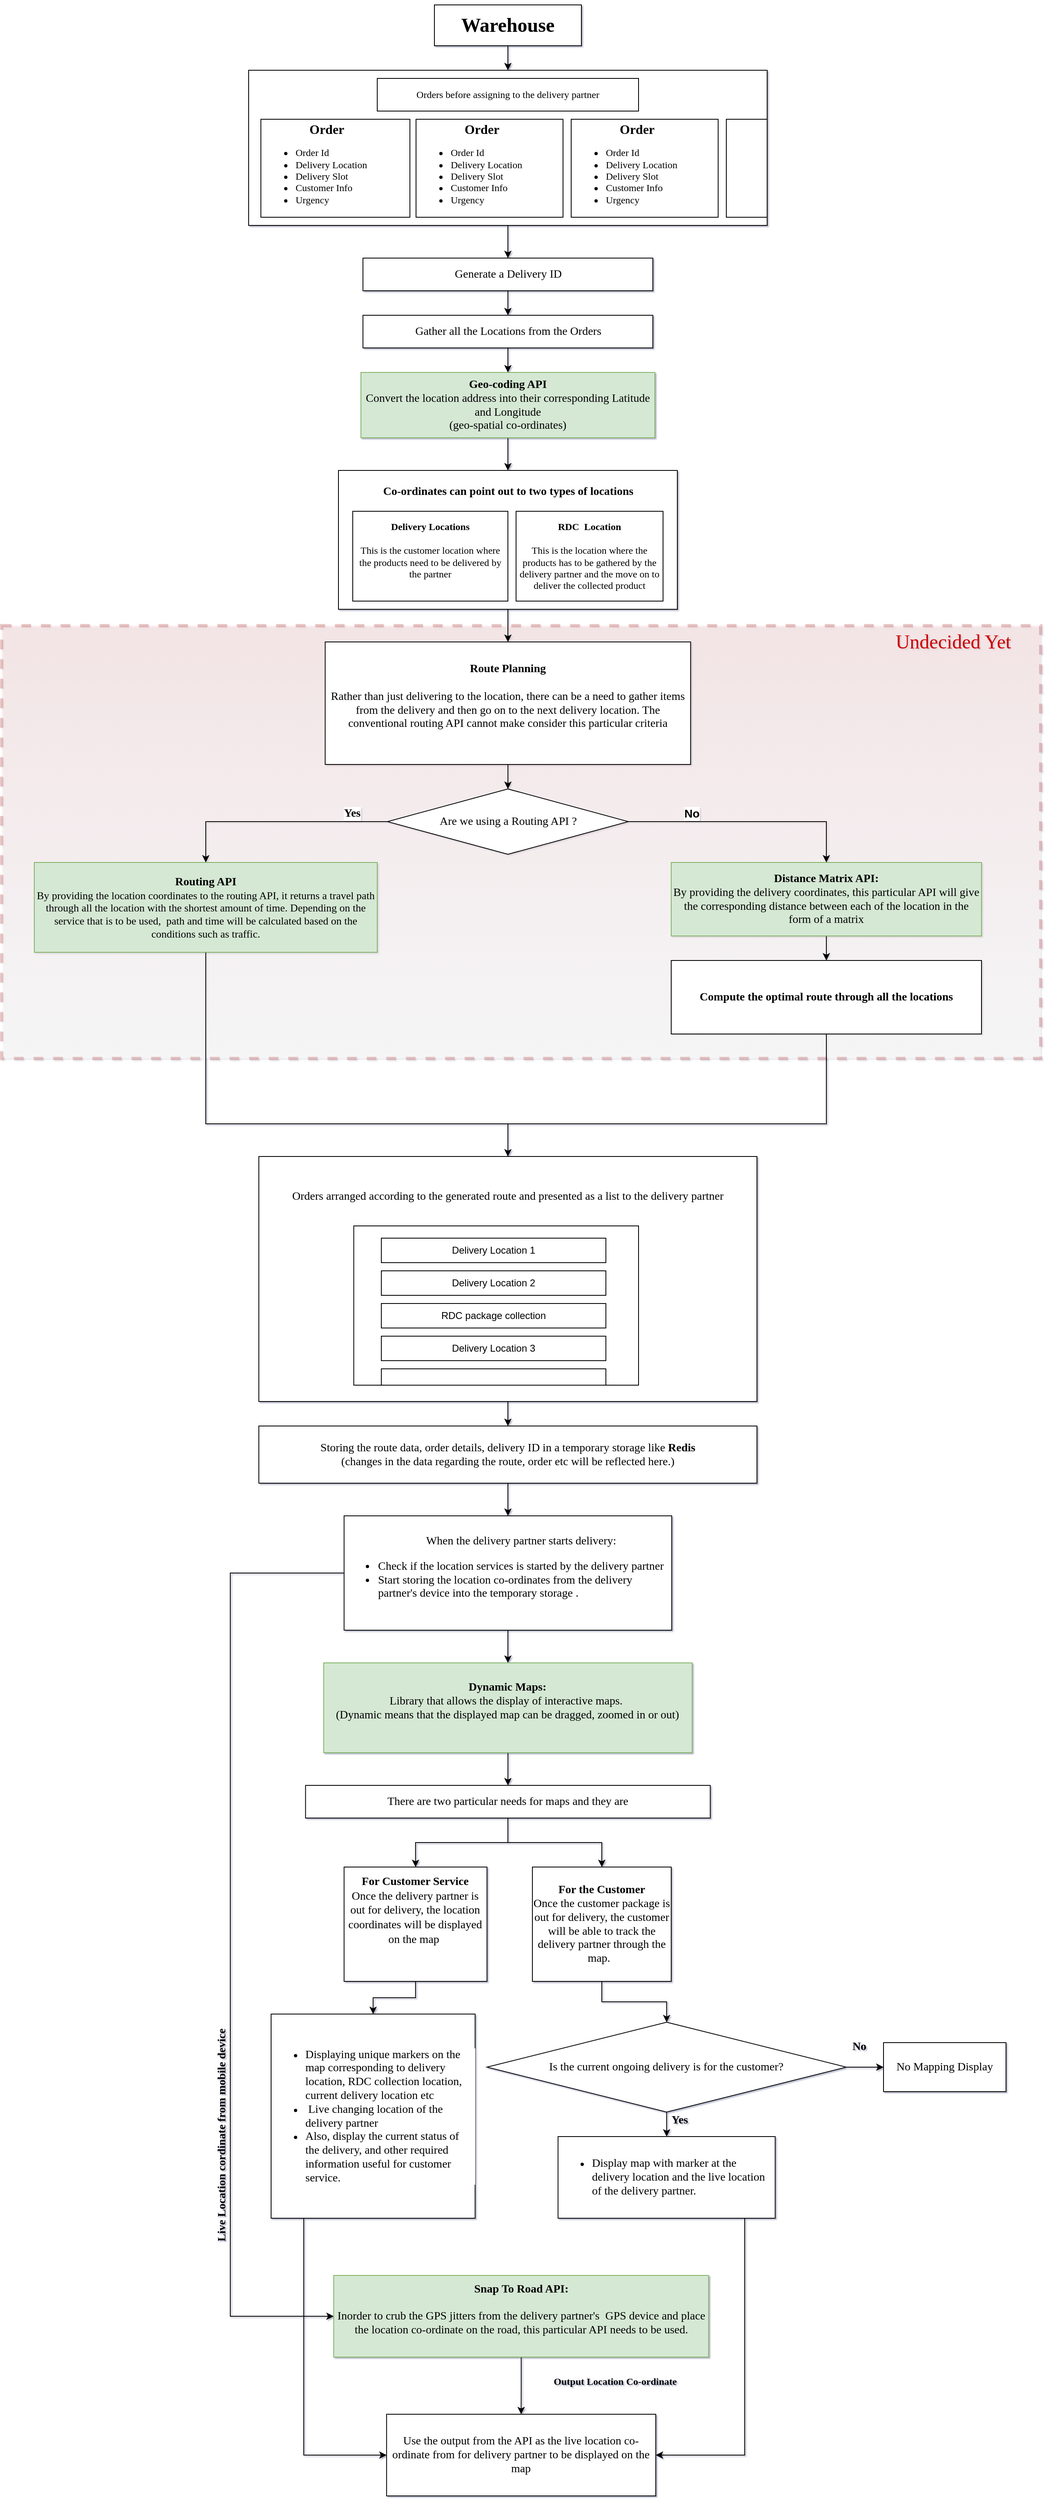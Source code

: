<mxfile version="13.7.3" type="device"><diagram id="f1ctl66feA2ZkfaD6JEI" name="Page-1"><mxGraphModel dx="2702" dy="1072" grid="1" gridSize="10" guides="1" tooltips="1" connect="1" arrows="1" fold="1" page="0" pageScale="1" pageWidth="850" pageHeight="1100" background="none" math="0" shadow="1"><root><mxCell id="0"/><mxCell id="1" parent="0"/><mxCell id="3Jhx23jRcLr4GJzRFLqN-94" style="edgeStyle=orthogonalEdgeStyle;rounded=0;orthogonalLoop=1;jettySize=auto;html=1;" edge="1" parent="1" source="3Jhx23jRcLr4GJzRFLqN-87" target="3Jhx23jRcLr4GJzRFLqN-85"><mxGeometry relative="1" as="geometry"/></mxCell><mxCell id="3Jhx23jRcLr4GJzRFLqN-95" style="edgeStyle=orthogonalEdgeStyle;rounded=0;orthogonalLoop=1;jettySize=auto;html=1;entryX=0.5;entryY=0;entryDx=0;entryDy=0;" edge="1" parent="1" source="3Jhx23jRcLr4GJzRFLqN-87" target="3Jhx23jRcLr4GJzRFLqN-86"><mxGeometry relative="1" as="geometry"/></mxCell><mxCell id="3Jhx23jRcLr4GJzRFLqN-87" value="&lt;font face=&quot;Montserrat&quot; data-font-src=&quot;https://fonts.googleapis.com/css?family=Montserrat&quot; style=&quot;font-size: 14px&quot;&gt;There are two particular needs for maps and they are&lt;br&gt;&lt;/font&gt;" style="rounded=0;whiteSpace=wrap;html=1;shadow=0;glass=0;sketch=0;strokeWidth=1;" vertex="1" parent="1"><mxGeometry x="-577.81" y="1930" width="495.62" height="40" as="geometry"/></mxCell><mxCell id="3Jhx23jRcLr4GJzRFLqN-61" value="" style="rounded=0;whiteSpace=wrap;html=1;shadow=0;fillColor=#f8cecc;opacity=30;strokeColor=#b85450;gradientColor=#ffffff;imageVerticalAlign=top;imageAlign=center;backgroundOutline=0;imageAspect=1;glass=0;sketch=0;dashed=1;strokeWidth=4;" vertex="1" parent="1"><mxGeometry x="-950" y="510" width="1272.5" height="530" as="geometry"/></mxCell><mxCell id="3Jhx23jRcLr4GJzRFLqN-28" style="edgeStyle=orthogonalEdgeStyle;rounded=0;orthogonalLoop=1;jettySize=auto;html=1;" edge="1" parent="1" source="3Jhx23jRcLr4GJzRFLqN-1" target="3Jhx23jRcLr4GJzRFLqN-6"><mxGeometry relative="1" as="geometry"/></mxCell><mxCell id="3Jhx23jRcLr4GJzRFLqN-1" value="&lt;h1&gt;&lt;font face=&quot;Montserrat&quot; data-font-src=&quot;https://fonts.googleapis.com/css?family=Montserrat&quot;&gt;Warehouse&lt;/font&gt;&lt;/h1&gt;" style="rounded=0;whiteSpace=wrap;html=1;" vertex="1" parent="1"><mxGeometry x="-420" y="-250" width="180" height="50" as="geometry"/></mxCell><mxCell id="3Jhx23jRcLr4GJzRFLqN-77" style="edgeStyle=orthogonalEdgeStyle;rounded=0;orthogonalLoop=1;jettySize=auto;html=1;entryX=0.5;entryY=0;entryDx=0;entryDy=0;" edge="1" parent="1" source="3Jhx23jRcLr4GJzRFLqN-6" target="3Jhx23jRcLr4GJzRFLqN-76"><mxGeometry relative="1" as="geometry"/></mxCell><mxCell id="3Jhx23jRcLr4GJzRFLqN-6" value="&lt;h4&gt;&lt;br&gt;&lt;/h4&gt;" style="whiteSpace=wrap;html=1;rounded=0;align=right;" vertex="1" parent="1"><mxGeometry x="-647.5" y="-170" width="635" height="190" as="geometry"/></mxCell><mxCell id="3Jhx23jRcLr4GJzRFLqN-9" value="&lt;div&gt;&lt;b style=&quot;font-family: &amp;#34;montserrat&amp;#34;&quot;&gt;&amp;nbsp; &amp;nbsp; &amp;nbsp; &amp;nbsp; &amp;nbsp; &amp;nbsp; &amp;nbsp; &amp;nbsp; &amp;nbsp; &amp;nbsp;&lt;font style=&quot;font-size: 16px&quot;&gt;Order&lt;/font&gt;&lt;/b&gt;&lt;/div&gt;&lt;font data-font-src=&quot;https://fonts.googleapis.com/css?family=Montserrat&quot; face=&quot;Montserrat&quot;&gt;&lt;ul&gt;&lt;li&gt;&lt;font data-font-src=&quot;https://fonts.googleapis.com/css?family=Montserrat&quot; face=&quot;Montserrat&quot;&gt;Order Id&lt;/font&gt;&lt;/li&gt;&lt;li&gt;Delivery Location&lt;/li&gt;&lt;li&gt;&lt;div&gt;Delivery Slot&lt;/div&gt;&lt;/li&gt;&lt;li&gt;Customer Info&lt;/li&gt;&lt;li&gt;&lt;div&gt;Urgency&lt;/div&gt;&lt;/li&gt;&lt;/ul&gt;&lt;/font&gt;" style="rounded=0;whiteSpace=wrap;html=1;align=left;" vertex="1" parent="1"><mxGeometry x="-632.5" y="-110" width="182.5" height="120" as="geometry"/></mxCell><mxCell id="3Jhx23jRcLr4GJzRFLqN-21" value="&lt;div&gt;&lt;b style=&quot;font-family: &amp;#34;montserrat&amp;#34;&quot;&gt;&amp;nbsp; &amp;nbsp; &amp;nbsp; &amp;nbsp; &amp;nbsp; &amp;nbsp; &amp;nbsp; &amp;nbsp; &amp;nbsp; &amp;nbsp;&lt;font style=&quot;font-size: 16px&quot;&gt;Order&lt;/font&gt;&lt;/b&gt;&lt;/div&gt;&lt;font data-font-src=&quot;https://fonts.googleapis.com/css?family=Montserrat&quot; face=&quot;Montserrat&quot;&gt;&lt;ul&gt;&lt;li&gt;&lt;font data-font-src=&quot;https://fonts.googleapis.com/css?family=Montserrat&quot; face=&quot;Montserrat&quot;&gt;Order Id&lt;/font&gt;&lt;/li&gt;&lt;li&gt;Delivery Location&lt;/li&gt;&lt;li&gt;Delivery Slot&lt;/li&gt;&lt;li&gt;Customer Info&lt;/li&gt;&lt;li&gt;Urgency&lt;/li&gt;&lt;/ul&gt;&lt;/font&gt;" style="rounded=0;whiteSpace=wrap;html=1;align=left;" vertex="1" parent="1"><mxGeometry x="-442.5" y="-110" width="180" height="120" as="geometry"/></mxCell><mxCell id="3Jhx23jRcLr4GJzRFLqN-22" value="&lt;div&gt;&lt;b style=&quot;font-family: &amp;#34;montserrat&amp;#34;&quot;&gt;&amp;nbsp; &amp;nbsp; &amp;nbsp; &amp;nbsp; &amp;nbsp; &amp;nbsp; &amp;nbsp; &amp;nbsp; &amp;nbsp; &amp;nbsp;&lt;font style=&quot;font-size: 16px&quot;&gt;Order&lt;/font&gt;&lt;/b&gt;&lt;/div&gt;&lt;font data-font-src=&quot;https://fonts.googleapis.com/css?family=Montserrat&quot; face=&quot;Montserrat&quot;&gt;&lt;ul&gt;&lt;li&gt;&lt;font data-font-src=&quot;https://fonts.googleapis.com/css?family=Montserrat&quot; face=&quot;Montserrat&quot;&gt;Order Id&lt;/font&gt;&lt;/li&gt;&lt;li&gt;Delivery Location&lt;/li&gt;&lt;li&gt;Delivery Slot&lt;/li&gt;&lt;li&gt;Customer Info&lt;/li&gt;&lt;li&gt;Urgency&lt;/li&gt;&lt;/ul&gt;&lt;/font&gt;" style="rounded=0;whiteSpace=wrap;html=1;align=left;" vertex="1" parent="1"><mxGeometry x="-252.5" y="-110" width="180" height="120" as="geometry"/></mxCell><mxCell id="3Jhx23jRcLr4GJzRFLqN-25" value="&lt;font face=&quot;Montserrat&quot; data-font-src=&quot;https://fonts.googleapis.com/css?family=Montserrat&quot;&gt;Orders before assigning to the delivery partner&lt;/font&gt;" style="rounded=0;whiteSpace=wrap;html=1;" vertex="1" parent="1"><mxGeometry x="-490" y="-160" width="320" height="40" as="geometry"/></mxCell><mxCell id="3Jhx23jRcLr4GJzRFLqN-30" value="&lt;font style=&quot;font-size: 14px&quot; face=&quot;Montserrat&quot; data-font-src=&quot;https://fonts.googleapis.com/css?family=Montserrat&quot;&gt;Gather all the Locations from the Orders&lt;/font&gt;" style="rounded=0;whiteSpace=wrap;html=1;" vertex="1" parent="1"><mxGeometry x="-507.5" y="130" width="355" height="40" as="geometry"/></mxCell><mxCell id="3Jhx23jRcLr4GJzRFLqN-31" value="" style="rounded=0;whiteSpace=wrap;html=1;align=left;" vertex="1" parent="1"><mxGeometry x="-62.5" y="-110" width="50" height="120" as="geometry"/></mxCell><mxCell id="3Jhx23jRcLr4GJzRFLqN-37" style="edgeStyle=orthogonalEdgeStyle;rounded=0;orthogonalLoop=1;jettySize=auto;html=1;" edge="1" parent="1" source="3Jhx23jRcLr4GJzRFLqN-35" target="3Jhx23jRcLr4GJzRFLqN-42"><mxGeometry relative="1" as="geometry"><mxPoint x="-573" y="940" as="targetPoint"/></mxGeometry></mxCell><mxCell id="3Jhx23jRcLr4GJzRFLqN-38" value="&lt;font style=&quot;font-size: 14px&quot; face=&quot;Montserrat&quot; data-font-src=&quot;https://fonts.googleapis.com/css?family=Montserrat&quot;&gt;&lt;b&gt;Yes&lt;/b&gt;&lt;/font&gt;" style="edgeLabel;html=1;align=center;verticalAlign=bottom;resizable=0;points=[];" vertex="1" connectable="0" parent="3Jhx23jRcLr4GJzRFLqN-37"><mxGeometry x="-0.67" y="-3" relative="1" as="geometry"><mxPoint x="1.5" y="3" as="offset"/></mxGeometry></mxCell><mxCell id="3Jhx23jRcLr4GJzRFLqN-46" style="edgeStyle=orthogonalEdgeStyle;rounded=0;orthogonalLoop=1;jettySize=auto;html=1;" edge="1" parent="1" source="3Jhx23jRcLr4GJzRFLqN-35" target="3Jhx23jRcLr4GJzRFLqN-43"><mxGeometry relative="1" as="geometry"/></mxCell><mxCell id="3Jhx23jRcLr4GJzRFLqN-47" value="&lt;span style=&quot;font-size: 14px&quot;&gt;&lt;b&gt;No&lt;/b&gt;&lt;/span&gt;" style="edgeLabel;html=1;align=center;verticalAlign=middle;resizable=0;points=[];" vertex="1" connectable="0" parent="3Jhx23jRcLr4GJzRFLqN-46"><mxGeometry x="0.032" y="8" relative="1" as="geometry"><mxPoint x="-73.5" y="-2" as="offset"/></mxGeometry></mxCell><mxCell id="3Jhx23jRcLr4GJzRFLqN-35" value="&lt;font face=&quot;Montserrat&quot; data-font-src=&quot;https://fonts.googleapis.com/css?family=Montserrat&quot; style=&quot;font-size: 14px&quot;&gt;Are we using a Routing API ?&lt;/font&gt;" style="rhombus;whiteSpace=wrap;html=1;rounded=0;" vertex="1" parent="1"><mxGeometry x="-477.5" y="710" width="295" height="80" as="geometry"/></mxCell><mxCell id="3Jhx23jRcLr4GJzRFLqN-64" style="edgeStyle=orthogonalEdgeStyle;rounded=0;orthogonalLoop=1;jettySize=auto;html=1;" edge="1" parent="1" source="3Jhx23jRcLr4GJzRFLqN-42" target="3Jhx23jRcLr4GJzRFLqN-63"><mxGeometry relative="1" as="geometry"><Array as="points"><mxPoint x="-700" y="1120"/><mxPoint x="-330" y="1120"/></Array></mxGeometry></mxCell><mxCell id="3Jhx23jRcLr4GJzRFLqN-42" value="&lt;font face=&quot;Montserrat&quot; data-font-src=&quot;https://fonts.googleapis.com/css?family=Montserrat&quot;&gt;&lt;b&gt;&lt;span style=&quot;font-size: 14px&quot;&gt;Routing API&lt;/span&gt;&lt;br&gt;&lt;/b&gt;&lt;font style=&quot;font-size: 13px&quot;&gt;By providing the location coordinates to the routing API, it returns a travel path through all the location with the shortest amount of time. Depending on the service that is to be used,&amp;nbsp; path and time will be calculated based on the conditions such as traffic.&lt;/font&gt;&lt;br&gt;&lt;/font&gt;" style="rounded=0;whiteSpace=wrap;html=1;fillColor=#d5e8d4;strokeColor=#82b366;" vertex="1" parent="1"><mxGeometry x="-910" y="800" width="420" height="110" as="geometry"/></mxCell><mxCell id="3Jhx23jRcLr4GJzRFLqN-49" value="" style="edgeStyle=orthogonalEdgeStyle;rounded=0;orthogonalLoop=1;jettySize=auto;html=1;" edge="1" parent="1" source="3Jhx23jRcLr4GJzRFLqN-43" target="3Jhx23jRcLr4GJzRFLqN-48"><mxGeometry relative="1" as="geometry"/></mxCell><mxCell id="3Jhx23jRcLr4GJzRFLqN-43" value="&lt;font style=&quot;font-size: 14px&quot; face=&quot;Montserrat&quot; data-font-src=&quot;https://fonts.googleapis.com/css?family=Montserrat&quot;&gt;&lt;b&gt;Distance Matrix API:&lt;/b&gt;&lt;br&gt;By providing the delivery coordinates, this particular API will give the corresponding distance between each of the location in the form of a matrix&lt;br&gt;&lt;/font&gt;" style="rounded=0;whiteSpace=wrap;html=1;fillColor=#d5e8d4;strokeColor=#82b366;" vertex="1" parent="1"><mxGeometry x="-130" y="800" width="380" height="90" as="geometry"/></mxCell><mxCell id="3Jhx23jRcLr4GJzRFLqN-51" value="" style="edgeStyle=orthogonalEdgeStyle;rounded=0;orthogonalLoop=1;jettySize=auto;html=1;" edge="1" parent="1" source="3Jhx23jRcLr4GJzRFLqN-44" target="3Jhx23jRcLr4GJzRFLqN-50"><mxGeometry relative="1" as="geometry"/></mxCell><mxCell id="3Jhx23jRcLr4GJzRFLqN-44" value="&lt;font face=&quot;Montserrat&quot; data-font-src=&quot;https://fonts.googleapis.com/css?family=Montserrat&quot; style=&quot;font-size: 14px&quot;&gt;&lt;b&gt;Geo-coding API&lt;/b&gt;&lt;br&gt;Convert the location address into their corresponding Latitude and Longitude&lt;br&gt;(geo-spatial co-ordinates)&lt;br&gt;&lt;/font&gt;" style="rounded=0;whiteSpace=wrap;html=1;fillColor=#d5e8d4;strokeColor=#82b366;" vertex="1" parent="1"><mxGeometry x="-510" y="200" width="360" height="80" as="geometry"/></mxCell><mxCell id="3Jhx23jRcLr4GJzRFLqN-45" value="" style="edgeStyle=orthogonalEdgeStyle;rounded=0;orthogonalLoop=1;jettySize=auto;html=1;" edge="1" parent="1" source="3Jhx23jRcLr4GJzRFLqN-30" target="3Jhx23jRcLr4GJzRFLqN-44"><mxGeometry relative="1" as="geometry"><mxPoint x="-330" y="190" as="sourcePoint"/><mxPoint x="-323" y="390" as="targetPoint"/></mxGeometry></mxCell><mxCell id="3Jhx23jRcLr4GJzRFLqN-66" style="edgeStyle=orthogonalEdgeStyle;rounded=0;orthogonalLoop=1;jettySize=auto;html=1;entryX=0.5;entryY=0;entryDx=0;entryDy=0;" edge="1" parent="1" source="3Jhx23jRcLr4GJzRFLqN-48" target="3Jhx23jRcLr4GJzRFLqN-63"><mxGeometry relative="1" as="geometry"><Array as="points"><mxPoint x="60" y="1120"/><mxPoint x="-330" y="1120"/><mxPoint x="-330" y="1180"/></Array></mxGeometry></mxCell><mxCell id="3Jhx23jRcLr4GJzRFLqN-48" value="&lt;font style=&quot;font-size: 14px&quot; face=&quot;Montserrat&quot; data-font-src=&quot;https://fonts.googleapis.com/css?family=Montserrat&quot;&gt;&lt;b&gt;Compute the optimal route through all the locations&lt;/b&gt;&lt;br&gt;&lt;/font&gt;" style="rounded=0;whiteSpace=wrap;html=1;" vertex="1" parent="1"><mxGeometry x="-130" y="920" width="380" height="90" as="geometry"/></mxCell><mxCell id="3Jhx23jRcLr4GJzRFLqN-57" value="" style="edgeStyle=orthogonalEdgeStyle;rounded=0;orthogonalLoop=1;jettySize=auto;html=1;" edge="1" parent="1" source="3Jhx23jRcLr4GJzRFLqN-50" target="3Jhx23jRcLr4GJzRFLqN-55"><mxGeometry relative="1" as="geometry"/></mxCell><mxCell id="3Jhx23jRcLr4GJzRFLqN-50" value="&lt;div&gt;&lt;b style=&quot;font-size: 14px ; font-family: &amp;#34;montserrat&amp;#34;&quot;&gt;Co-ordinates can point out to two types of locations&lt;/b&gt;&lt;/div&gt;&lt;div&gt;&lt;b style=&quot;font-size: 14px ; font-family: &amp;#34;montserrat&amp;#34;&quot;&gt;&lt;br&gt;&lt;/b&gt;&lt;/div&gt;&lt;div&gt;&lt;b style=&quot;font-size: 14px ; font-family: &amp;#34;montserrat&amp;#34;&quot;&gt;&lt;br&gt;&lt;/b&gt;&lt;/div&gt;&lt;div&gt;&lt;b style=&quot;font-size: 14px ; font-family: &amp;#34;montserrat&amp;#34;&quot;&gt;&lt;br&gt;&lt;/b&gt;&lt;/div&gt;&lt;div&gt;&lt;b style=&quot;font-size: 14px ; font-family: &amp;#34;montserrat&amp;#34;&quot;&gt;&lt;br&gt;&lt;/b&gt;&lt;/div&gt;&lt;div&gt;&lt;b style=&quot;font-size: 14px ; font-family: &amp;#34;montserrat&amp;#34;&quot;&gt;&lt;br&gt;&lt;/b&gt;&lt;/div&gt;&lt;div&gt;&lt;b style=&quot;font-size: 14px ; font-family: &amp;#34;montserrat&amp;#34;&quot;&gt;&lt;br&gt;&lt;/b&gt;&lt;/div&gt;&lt;div&gt;&lt;b style=&quot;font-size: 14px ; font-family: &amp;#34;montserrat&amp;#34;&quot;&gt;&lt;br&gt;&lt;/b&gt;&lt;/div&gt;" style="rounded=0;whiteSpace=wrap;html=1;align=center;" vertex="1" parent="1"><mxGeometry x="-537.5" y="320" width="415" height="170" as="geometry"/></mxCell><mxCell id="3Jhx23jRcLr4GJzRFLqN-52" value="&lt;font face=&quot;Montserrat&quot; data-font-src=&quot;https://fonts.googleapis.com/css?family=Montserrat&quot; style=&quot;font-size: 12px&quot;&gt;&lt;b&gt;Delivery Locations&lt;br&gt;&lt;/b&gt;&lt;br&gt;This is the customer location where the products need to be delivered by the partner&lt;br&gt;&amp;nbsp;&lt;/font&gt;" style="rounded=0;whiteSpace=wrap;html=1;" vertex="1" parent="1"><mxGeometry x="-520" y="370" width="190" height="110" as="geometry"/></mxCell><mxCell id="3Jhx23jRcLr4GJzRFLqN-53" value="&lt;font face=&quot;Montserrat&quot; data-font-src=&quot;https://fonts.googleapis.com/css?family=Montserrat&quot; size=&quot;1&quot;&gt;&lt;span style=&quot;font-size: 12px&quot;&gt;&lt;b&gt;RDC&amp;nbsp; Location&lt;br&gt;&lt;/b&gt;&lt;br&gt;This is the location where the products has to be gathered by the delivery partner and the move on to deliver the collected product&lt;br&gt;&lt;/span&gt;&lt;/font&gt;" style="rounded=0;whiteSpace=wrap;html=1;" vertex="1" parent="1"><mxGeometry x="-320" y="370" width="180" height="110" as="geometry"/></mxCell><mxCell id="3Jhx23jRcLr4GJzRFLqN-60" style="edgeStyle=orthogonalEdgeStyle;rounded=0;orthogonalLoop=1;jettySize=auto;html=1;" edge="1" parent="1" source="3Jhx23jRcLr4GJzRFLqN-55" target="3Jhx23jRcLr4GJzRFLqN-35"><mxGeometry relative="1" as="geometry"/></mxCell><mxCell id="3Jhx23jRcLr4GJzRFLqN-55" value="&lt;font style=&quot;font-size: 14px&quot; face=&quot;Montserrat&quot; data-font-src=&quot;https://fonts.googleapis.com/css?family=Montserrat&quot;&gt;&lt;b&gt;Route Planning&lt;/b&gt;&lt;br&gt;&lt;br&gt;Rather than just delivering to the location, there can be a need to gather items from the delivery and then go on to the next delivery location. The conventional routing API cannot make consider this particular criteria&lt;br&gt;&lt;br&gt;&lt;/font&gt;" style="rounded=0;whiteSpace=wrap;html=1;" vertex="1" parent="1"><mxGeometry x="-553.75" y="530" width="447.5" height="150" as="geometry"/></mxCell><mxCell id="3Jhx23jRcLr4GJzRFLqN-62" value="&lt;font face=&quot;Montserrat&quot; data-font-src=&quot;https://fonts.googleapis.com/css?family=Montserrat&quot; style=&quot;font-size: 24px&quot; color=&quot;#cc0000&quot;&gt;Undecided Yet&lt;/font&gt;" style="text;html=1;align=center;verticalAlign=middle;resizable=0;points=[];autosize=1;" vertex="1" parent="1"><mxGeometry x="120" y="520" width="190" height="20" as="geometry"/></mxCell><mxCell id="3Jhx23jRcLr4GJzRFLqN-75" value="" style="edgeStyle=orthogonalEdgeStyle;rounded=0;orthogonalLoop=1;jettySize=auto;html=1;" edge="1" parent="1" source="3Jhx23jRcLr4GJzRFLqN-63" target="3Jhx23jRcLr4GJzRFLqN-74"><mxGeometry relative="1" as="geometry"/></mxCell><mxCell id="3Jhx23jRcLr4GJzRFLqN-63" value="&lt;font face=&quot;Montserrat&quot;&gt;&lt;span style=&quot;font-size: 14px&quot;&gt;Orders arranged according to the generated route and presented as a list to the delivery partner&lt;br&gt;&lt;br&gt;&lt;br&gt;&lt;br&gt;&lt;br&gt;&lt;br&gt;&lt;br&gt;&lt;br&gt;&lt;br&gt;&lt;br&gt;&lt;br&gt;&lt;br&gt;&lt;br&gt;&lt;/span&gt;&lt;/font&gt;" style="rounded=0;whiteSpace=wrap;html=1;shadow=0;glass=0;sketch=0;strokeWidth=1;" vertex="1" parent="1"><mxGeometry x="-635" y="1160" width="610" height="300" as="geometry"/></mxCell><mxCell id="3Jhx23jRcLr4GJzRFLqN-67" value="" style="rounded=0;whiteSpace=wrap;html=1;shadow=0;glass=0;sketch=0;strokeWidth=1;fillColor=#ffffff;gradientColor=none;" vertex="1" parent="1"><mxGeometry x="-518.75" y="1245" width="348.75" height="195" as="geometry"/></mxCell><mxCell id="3Jhx23jRcLr4GJzRFLqN-68" value="Delivery Location 1" style="rounded=0;whiteSpace=wrap;html=1;shadow=0;glass=0;sketch=0;strokeWidth=1;fillColor=#ffffff;gradientColor=none;" vertex="1" parent="1"><mxGeometry x="-485" y="1260" width="275" height="30" as="geometry"/></mxCell><mxCell id="3Jhx23jRcLr4GJzRFLqN-69" value="Delivery Location 2" style="rounded=0;whiteSpace=wrap;html=1;shadow=0;glass=0;sketch=0;strokeWidth=1;fillColor=#ffffff;gradientColor=none;" vertex="1" parent="1"><mxGeometry x="-485" y="1300" width="275" height="30" as="geometry"/></mxCell><mxCell id="3Jhx23jRcLr4GJzRFLqN-70" value="RDC package collection" style="rounded=0;whiteSpace=wrap;html=1;shadow=0;glass=0;sketch=0;strokeWidth=1;fillColor=#ffffff;gradientColor=none;" vertex="1" parent="1"><mxGeometry x="-485" y="1340" width="275" height="30" as="geometry"/></mxCell><mxCell id="3Jhx23jRcLr4GJzRFLqN-72" value="Delivery Location 3" style="rounded=0;whiteSpace=wrap;html=1;shadow=0;glass=0;sketch=0;strokeWidth=1;fillColor=#ffffff;gradientColor=none;" vertex="1" parent="1"><mxGeometry x="-485" y="1380" width="275" height="30" as="geometry"/></mxCell><mxCell id="3Jhx23jRcLr4GJzRFLqN-73" value="" style="rounded=0;whiteSpace=wrap;html=1;shadow=0;glass=0;sketch=0;strokeWidth=1;fillColor=#ffffff;gradientColor=none;" vertex="1" parent="1"><mxGeometry x="-485" y="1420" width="275" height="20" as="geometry"/></mxCell><mxCell id="3Jhx23jRcLr4GJzRFLqN-80" value="" style="edgeStyle=orthogonalEdgeStyle;rounded=0;orthogonalLoop=1;jettySize=auto;html=1;" edge="1" parent="1" source="3Jhx23jRcLr4GJzRFLqN-74" target="3Jhx23jRcLr4GJzRFLqN-79"><mxGeometry relative="1" as="geometry"/></mxCell><mxCell id="3Jhx23jRcLr4GJzRFLqN-74" value="&lt;font face=&quot;Montserrat&quot;&gt;&lt;span style=&quot;font-size: 14px&quot;&gt;Storing the route data, order details, delivery ID in a temporary storage like &lt;b&gt;Redis&lt;br&gt;&lt;/b&gt;(changes in the data regarding the route, order etc will be reflected here.)&lt;br&gt;&lt;/span&gt;&lt;/font&gt;" style="rounded=0;whiteSpace=wrap;html=1;shadow=0;glass=0;sketch=0;strokeWidth=1;" vertex="1" parent="1"><mxGeometry x="-635" y="1490" width="610" height="70" as="geometry"/></mxCell><mxCell id="3Jhx23jRcLr4GJzRFLqN-78" style="edgeStyle=orthogonalEdgeStyle;rounded=0;orthogonalLoop=1;jettySize=auto;html=1;" edge="1" parent="1" source="3Jhx23jRcLr4GJzRFLqN-76" target="3Jhx23jRcLr4GJzRFLqN-30"><mxGeometry relative="1" as="geometry"/></mxCell><mxCell id="3Jhx23jRcLr4GJzRFLqN-76" value="&lt;font style=&quot;font-size: 14px&quot; face=&quot;Montserrat&quot; data-font-src=&quot;https://fonts.googleapis.com/css?family=Montserrat&quot;&gt;Generate a Delivery ID&lt;/font&gt;" style="rounded=0;whiteSpace=wrap;html=1;" vertex="1" parent="1"><mxGeometry x="-507.5" y="60" width="355" height="40" as="geometry"/></mxCell><mxCell id="3Jhx23jRcLr4GJzRFLqN-82" value="" style="edgeStyle=orthogonalEdgeStyle;rounded=0;orthogonalLoop=1;jettySize=auto;html=1;" edge="1" parent="1" source="3Jhx23jRcLr4GJzRFLqN-79" target="3Jhx23jRcLr4GJzRFLqN-81"><mxGeometry relative="1" as="geometry"/></mxCell><mxCell id="3Jhx23jRcLr4GJzRFLqN-111" style="edgeStyle=orthogonalEdgeStyle;rounded=0;orthogonalLoop=1;jettySize=auto;html=1;entryX=0;entryY=0.5;entryDx=0;entryDy=0;" edge="1" parent="1" source="3Jhx23jRcLr4GJzRFLqN-79" target="3Jhx23jRcLr4GJzRFLqN-109"><mxGeometry relative="1" as="geometry"><mxPoint x="-660" y="2590" as="targetPoint"/><Array as="points"><mxPoint x="-670" y="1670"/><mxPoint x="-670" y="2580"/></Array></mxGeometry></mxCell><mxCell id="3Jhx23jRcLr4GJzRFLqN-115" value="&lt;font style=&quot;font-size: 14px&quot; face=&quot;Montserrat&quot; data-font-src=&quot;https://fonts.googleapis.com/css?family=Montserrat&quot;&gt;&lt;b&gt;Live Location cordinate from mobile device&lt;/b&gt;&lt;/font&gt;" style="edgeLabel;html=1;align=center;verticalAlign=middle;resizable=0;points=[];rotation=270;labelBackgroundColor=none;" vertex="1" connectable="0" parent="3Jhx23jRcLr4GJzRFLqN-111"><mxGeometry x="0.751" y="9" relative="1" as="geometry"><mxPoint x="-19.62" y="-201" as="offset"/></mxGeometry></mxCell><mxCell id="3Jhx23jRcLr4GJzRFLqN-79" value="&lt;div style=&quot;text-align: center&quot;&gt;&lt;span style=&quot;font-size: 14px ; font-family: &amp;#34;montserrat&amp;#34;&quot;&gt;&amp;nbsp; &amp;nbsp; &amp;nbsp; &amp;nbsp; &amp;nbsp;When the delivery partner starts delivery:&lt;/span&gt;&lt;/div&gt;&lt;font face=&quot;Montserrat&quot;&gt;&lt;span style=&quot;font-size: 14px&quot;&gt;&lt;ul&gt;&lt;li&gt;Check if the location services is started by the delivery partner&lt;/li&gt;&lt;li&gt;Start storing the location co-ordinates from the delivery partner's device into the temporary storage .&amp;nbsp;&lt;/li&gt;&lt;/ul&gt;&lt;/span&gt;&lt;/font&gt;" style="rounded=0;whiteSpace=wrap;html=1;shadow=0;glass=0;sketch=0;strokeWidth=1;align=left;" vertex="1" parent="1"><mxGeometry x="-530.62" y="1600" width="401.25" height="140" as="geometry"/></mxCell><mxCell id="3Jhx23jRcLr4GJzRFLqN-88" value="" style="edgeStyle=orthogonalEdgeStyle;rounded=0;orthogonalLoop=1;jettySize=auto;html=1;" edge="1" parent="1" source="3Jhx23jRcLr4GJzRFLqN-81" target="3Jhx23jRcLr4GJzRFLqN-87"><mxGeometry relative="1" as="geometry"/></mxCell><mxCell id="3Jhx23jRcLr4GJzRFLqN-81" value="&lt;font face=&quot;Montserrat&quot; data-font-src=&quot;https://fonts.googleapis.com/css?family=Montserrat&quot; style=&quot;font-size: 14px&quot;&gt;&lt;b&gt;Dynamic Maps:&lt;/b&gt;&lt;br&gt;Library that allows the display of interactive maps.&amp;nbsp;&lt;br&gt;(Dynamic means that the displayed map can be dragged, zoomed in or out)&lt;br&gt;&lt;br&gt;&lt;/font&gt;" style="rounded=0;whiteSpace=wrap;html=1;shadow=0;glass=0;sketch=0;strokeWidth=1;fillColor=#d5e8d4;strokeColor=#82b366;" vertex="1" parent="1"><mxGeometry x="-555.62" y="1780" width="451.25" height="110" as="geometry"/></mxCell><mxCell id="3Jhx23jRcLr4GJzRFLqN-96" style="edgeStyle=orthogonalEdgeStyle;rounded=0;orthogonalLoop=1;jettySize=auto;html=1;entryX=0.5;entryY=0;entryDx=0;entryDy=0;" edge="1" parent="1" source="3Jhx23jRcLr4GJzRFLqN-85" target="3Jhx23jRcLr4GJzRFLqN-92"><mxGeometry relative="1" as="geometry"/></mxCell><mxCell id="3Jhx23jRcLr4GJzRFLqN-85" value="&lt;font style=&quot;font-size: 14px&quot;&gt;&lt;font face=&quot;Montserrat&quot; data-font-src=&quot;https://fonts.googleapis.com/css?family=Montserrat&quot;&gt;&lt;b&gt;For Customer Service&lt;br&gt;&lt;/b&gt;Once the delivery partner is out for delivery, the location coordinates will be displayed on the map&amp;nbsp;&lt;br&gt;&lt;br&gt;&lt;/font&gt;&lt;br&gt;&lt;/font&gt;" style="rounded=0;whiteSpace=wrap;html=1;shadow=0;glass=0;sketch=0;strokeWidth=1;" vertex="1" parent="1"><mxGeometry x="-530.62" y="2030" width="175" height="140" as="geometry"/></mxCell><mxCell id="3Jhx23jRcLr4GJzRFLqN-99" value="" style="edgeStyle=orthogonalEdgeStyle;rounded=0;orthogonalLoop=1;jettySize=auto;html=1;" edge="1" parent="1" source="3Jhx23jRcLr4GJzRFLqN-86" target="3Jhx23jRcLr4GJzRFLqN-98"><mxGeometry relative="1" as="geometry"/></mxCell><mxCell id="3Jhx23jRcLr4GJzRFLqN-86" value="&lt;font face=&quot;Montserrat&quot; data-font-src=&quot;https://fonts.googleapis.com/css?family=Montserrat&quot;&gt;&lt;br&gt;&lt;br&gt;&lt;span style=&quot;color: rgb(0 , 0 , 0) ; font-size: 14px ; font-style: normal ; letter-spacing: normal ; text-align: center ; text-indent: 0px ; text-transform: none ; word-spacing: 0px ; background-color: rgb(255 , 255 , 255) ; display: inline ; float: none&quot;&gt;&lt;b&gt;For the Customer&lt;br&gt;&lt;/b&gt;&lt;/span&gt;&lt;font style=&quot;font-size: 14px&quot;&gt;Once the customer package is out for delivery, the customer will be able to track the delivery partner through the map.&amp;nbsp;&amp;nbsp;&lt;/font&gt;&lt;br style=&quot;color: rgb(0 , 0 , 0) ; font-size: 14px ; font-style: normal ; font-weight: 400 ; letter-spacing: normal ; text-align: center ; text-indent: 0px ; text-transform: none ; word-spacing: 0px ; background-color: rgb(255 , 255 , 255)&quot;&gt;&lt;br style=&quot;color: rgb(0 , 0 , 0) ; font-size: 14px ; font-style: normal ; font-weight: 400 ; letter-spacing: normal ; text-align: center ; text-indent: 0px ; text-transform: none ; word-spacing: 0px ; background-color: rgb(255 , 255 , 255)&quot;&gt;&lt;br style=&quot;color: rgb(0 , 0 , 0) ; font-size: 14px ; font-style: normal ; font-weight: 400 ; letter-spacing: normal ; text-align: center ; text-indent: 0px ; text-transform: none ; word-spacing: 0px ; background-color: rgb(255 , 255 , 255)&quot;&gt;&lt;/font&gt;" style="rounded=0;whiteSpace=wrap;html=1;shadow=0;glass=0;sketch=0;strokeColor=#050505;strokeWidth=1;fillColor=#ffffff;gradientColor=none;" vertex="1" parent="1"><mxGeometry x="-300" y="2030" width="170" height="140" as="geometry"/></mxCell><mxCell id="3Jhx23jRcLr4GJzRFLqN-120" style="edgeStyle=orthogonalEdgeStyle;rounded=0;orthogonalLoop=1;jettySize=auto;html=1;entryX=0;entryY=0.5;entryDx=0;entryDy=0;" edge="1" parent="1" source="3Jhx23jRcLr4GJzRFLqN-92" target="3Jhx23jRcLr4GJzRFLqN-117"><mxGeometry relative="1" as="geometry"><Array as="points"><mxPoint x="-580" y="2750"/></Array></mxGeometry></mxCell><mxCell id="3Jhx23jRcLr4GJzRFLqN-92" value="&lt;ul style=&quot;color: rgb(0 , 0 , 0) ; font-family: &amp;#34;helvetica&amp;#34; ; font-size: 12px ; font-style: normal ; font-weight: 400 ; letter-spacing: normal ; text-indent: 0px ; text-transform: none ; word-spacing: 0px ; background-color: rgb(255 , 255 , 255)&quot;&gt;&lt;li&gt;&lt;font face=&quot;Montserrat&quot; data-font-src=&quot;https://fonts.googleapis.com/css?family=Montserrat&quot; style=&quot;font-size: 14px&quot;&gt;Displaying unique markers on the map corresponding to delivery location, RDC collection location, current delivery location etc&lt;/font&gt;&lt;/li&gt;&lt;li&gt;&lt;font face=&quot;Montserrat&quot; data-font-src=&quot;https://fonts.googleapis.com/css?family=Montserrat&quot; style=&quot;font-size: 14px&quot;&gt;&amp;nbsp;Live changing location of the delivery partner&lt;/font&gt;&lt;/li&gt;&lt;li&gt;&lt;font face=&quot;Montserrat&quot; data-font-src=&quot;https://fonts.googleapis.com/css?family=Montserrat&quot; style=&quot;font-size: 14px&quot;&gt;Also, display the current status of the delivery, and other required information useful for customer service.&lt;/font&gt;&lt;/li&gt;&lt;/ul&gt;" style="rounded=0;whiteSpace=wrap;html=1;shadow=0;glass=0;sketch=0;strokeWidth=1;align=left;" vertex="1" parent="1"><mxGeometry x="-620.0" y="2210" width="249.84" height="250" as="geometry"/></mxCell><mxCell id="3Jhx23jRcLr4GJzRFLqN-101" value="" style="edgeStyle=orthogonalEdgeStyle;rounded=0;orthogonalLoop=1;jettySize=auto;html=1;" edge="1" parent="1" source="3Jhx23jRcLr4GJzRFLqN-98" target="3Jhx23jRcLr4GJzRFLqN-100"><mxGeometry relative="1" as="geometry"/></mxCell><mxCell id="3Jhx23jRcLr4GJzRFLqN-105" value="" style="edgeStyle=orthogonalEdgeStyle;rounded=0;orthogonalLoop=1;jettySize=auto;html=1;" edge="1" parent="1" source="3Jhx23jRcLr4GJzRFLqN-98" target="3Jhx23jRcLr4GJzRFLqN-104"><mxGeometry relative="1" as="geometry"/></mxCell><mxCell id="3Jhx23jRcLr4GJzRFLqN-98" value="&lt;font style=&quot;font-size: 14px&quot; face=&quot;Montserrat&quot; data-font-src=&quot;https://fonts.googleapis.com/css?family=Montserrat&quot;&gt;Is the current ongoing delivery is for the customer?&lt;/font&gt;" style="rhombus;whiteSpace=wrap;html=1;rounded=0;shadow=0;strokeColor=#050505;strokeWidth=1;glass=0;sketch=0;" vertex="1" parent="1"><mxGeometry x="-355.62" y="2220" width="440" height="110" as="geometry"/></mxCell><mxCell id="3Jhx23jRcLr4GJzRFLqN-121" style="edgeStyle=orthogonalEdgeStyle;rounded=0;orthogonalLoop=1;jettySize=auto;html=1;entryX=1;entryY=0.5;entryDx=0;entryDy=0;" edge="1" parent="1" source="3Jhx23jRcLr4GJzRFLqN-100" target="3Jhx23jRcLr4GJzRFLqN-117"><mxGeometry relative="1" as="geometry"><Array as="points"><mxPoint x="-40" y="2750"/></Array></mxGeometry></mxCell><mxCell id="3Jhx23jRcLr4GJzRFLqN-100" value="&lt;ul&gt;&lt;li&gt;&lt;font style=&quot;font-size: 14px&quot; face=&quot;Montserrat&quot; data-font-src=&quot;https://fonts.googleapis.com/css?family=Montserrat&quot;&gt;Display map with marker at the delivery location and the live location of the delivery partner.&lt;/font&gt;&lt;/li&gt;&lt;/ul&gt;" style="whiteSpace=wrap;html=1;rounded=0;shadow=0;strokeColor=#050505;strokeWidth=1;glass=0;sketch=0;align=left;" vertex="1" parent="1"><mxGeometry x="-268.59" y="2360" width="265.93" height="100" as="geometry"/></mxCell><mxCell id="3Jhx23jRcLr4GJzRFLqN-103" value="&lt;font style=&quot;font-size: 14px&quot; face=&quot;Montserrat&quot; data-font-src=&quot;https://fonts.googleapis.com/css?family=Montserrat&quot;&gt;&lt;b&gt;Yes&lt;/b&gt;&lt;/font&gt;" style="text;html=1;align=center;verticalAlign=middle;resizable=0;points=[];autosize=1;" vertex="1" parent="1"><mxGeometry x="-140" y="2330" width="40" height="20" as="geometry"/></mxCell><mxCell id="3Jhx23jRcLr4GJzRFLqN-104" value="&lt;font style=&quot;font-size: 14px&quot; face=&quot;Montserrat&quot; data-font-src=&quot;https://fonts.googleapis.com/css?family=Montserrat&quot;&gt;No Mapping Display&lt;/font&gt;" style="whiteSpace=wrap;html=1;rounded=0;shadow=0;strokeColor=#050505;strokeWidth=1;glass=0;sketch=0;" vertex="1" parent="1"><mxGeometry x="130" y="2245" width="150" height="60" as="geometry"/></mxCell><mxCell id="3Jhx23jRcLr4GJzRFLqN-106" value="&lt;b style=&quot;font-family: &amp;#34;montserrat&amp;#34; ; font-size: 14px&quot;&gt;No&lt;/b&gt;" style="text;html=1;align=center;verticalAlign=middle;resizable=0;points=[];autosize=1;" vertex="1" parent="1"><mxGeometry x="80" y="2240" width="40" height="20" as="geometry"/></mxCell><mxCell id="3Jhx23jRcLr4GJzRFLqN-118" value="" style="edgeStyle=orthogonalEdgeStyle;rounded=0;orthogonalLoop=1;jettySize=auto;html=1;" edge="1" parent="1" source="3Jhx23jRcLr4GJzRFLqN-109" target="3Jhx23jRcLr4GJzRFLqN-117"><mxGeometry relative="1" as="geometry"/></mxCell><mxCell id="3Jhx23jRcLr4GJzRFLqN-109" value="&lt;div&gt;&lt;font face=&quot;Montserrat&quot;&gt;&lt;span style=&quot;font-size: 14px&quot;&gt;&lt;b&gt;Snap To Road API:&lt;/b&gt;&lt;/span&gt;&lt;/font&gt;&lt;/div&gt;&lt;div&gt;&lt;font face=&quot;Montserrat&quot;&gt;&lt;span style=&quot;font-size: 14px&quot;&gt;&lt;b&gt;&lt;br&gt;&lt;/b&gt;&lt;/span&gt;&lt;/font&gt;&lt;/div&gt;&lt;div&gt;&lt;font face=&quot;Montserrat&quot;&gt;&lt;span style=&quot;font-size: 14px&quot;&gt;Inorder to crub the GPS jitters from the delivery partner's&amp;nbsp; GPS device and place the location co-ordinate on the road, this particular API needs to be used.&lt;/span&gt;&lt;/font&gt;&lt;/div&gt;&lt;div&gt;&lt;span style=&quot;color: rgba(0 , 0 , 0 , 0) ; font-family: monospace ; font-size: 0px&quot;&gt;%3CmxGraphModel%3E%3Croot%3E%3CmxCell%20id%3D%220%22%2F%3E%3CmxCell%20id%3D%221%22%20parent%3D%220%22%2F%3E%3CmxCell%20id%3D%222%22%20value%3D%22%26lt%3Bul%26gt%3B%26lt%3Bli%26gt%3B%26lt%3Bfont%20style%3D%26quot%3Bfont-size%3A%2014px%26quot%3B%20face%3D%26quot%3BMontserrat%26quot%3B%20data-font-src%3D%26quot%3Bhttps%3A%2F%2Ffonts.googleapis.com%2Fcss%3Ffamily%3DMontserrat%26quot%3B%26gt%3BDisplay%20map%20with%20marker%20at%20the%20delivery%20location%20and%20the%20live%20location%20of%20the%20delivery%20partner.%26lt%3B%2Ffont%26gt%3B%26lt%3B%2Fli%26gt%3B%26lt%3B%2Ful%26gt%3B%22%20style%3D%22whiteSpace%3Dwrap%3Bhtml%3D1%3Brounded%3D0%3Bshadow%3D0%3BstrokeColor%3D%23050505%3BstrokeWidth%3D1%3Bglass%3D0%3Bsketch%3D0%3Balign%3Dleft%3B%22%20vertex%3D%221%22%20parent%3D%221%22%3E%3CmxGeometry%20x%3D%22-268.59%22%20y%3D%222360%22%20width%3D%22265.93%22%20height%3D%22100%22%20as%3D%22geometry%22%2F%3E%3C%2FmxCell%3E%3C%2Froot%3E%3C%2FmxGraphModel%3E&lt;/span&gt;&lt;font face=&quot;Montserrat&quot;&gt;&lt;span style=&quot;font-size: 14px&quot;&gt;&lt;b&gt;&lt;br&gt;&lt;/b&gt;&lt;/span&gt;&lt;/font&gt;&lt;/div&gt;" style="whiteSpace=wrap;html=1;rounded=0;shadow=0;strokeColor=#82b366;strokeWidth=1;glass=0;sketch=0;align=center;fillColor=#d5e8d4;" vertex="1" parent="1"><mxGeometry x="-543.35" y="2530" width="459.21" height="100" as="geometry"/></mxCell><mxCell id="3Jhx23jRcLr4GJzRFLqN-117" value="&lt;div&gt;&lt;font face=&quot;Montserrat&quot;&gt;&lt;span style=&quot;font-size: 14px&quot;&gt;Use the output from the API as the live location co-ordinate from for delivery partner to be displayed on the map&lt;/span&gt;&lt;/font&gt;&lt;/div&gt;" style="whiteSpace=wrap;html=1;rounded=0;shadow=0;strokeColor=#050505;strokeWidth=1;glass=0;sketch=0;align=center;" vertex="1" parent="1"><mxGeometry x="-478.57" y="2700" width="329.64" height="100" as="geometry"/></mxCell><mxCell id="3Jhx23jRcLr4GJzRFLqN-119" value="&lt;font face=&quot;Montserrat&quot; data-font-src=&quot;https://fonts.googleapis.com/css?family=Montserrat&quot; size=&quot;1&quot;&gt;&lt;b style=&quot;font-size: 12px&quot;&gt;Output Location Co-ordinate&lt;/b&gt;&lt;/font&gt;" style="text;html=1;align=center;verticalAlign=middle;resizable=0;points=[];autosize=1;" vertex="1" parent="1"><mxGeometry x="-294.37" y="2650" width="190" height="20" as="geometry"/></mxCell></root></mxGraphModel></diagram></mxfile>